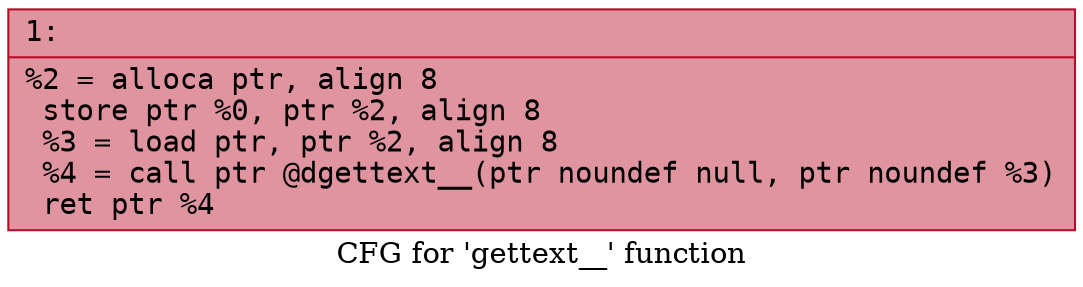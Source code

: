 digraph "CFG for 'gettext__' function" {
	label="CFG for 'gettext__' function";

	Node0x600003655ef0 [shape=record,color="#b70d28ff", style=filled, fillcolor="#b70d2870" fontname="Courier",label="{1:\l|  %2 = alloca ptr, align 8\l  store ptr %0, ptr %2, align 8\l  %3 = load ptr, ptr %2, align 8\l  %4 = call ptr @dgettext__(ptr noundef null, ptr noundef %3)\l  ret ptr %4\l}"];
}
